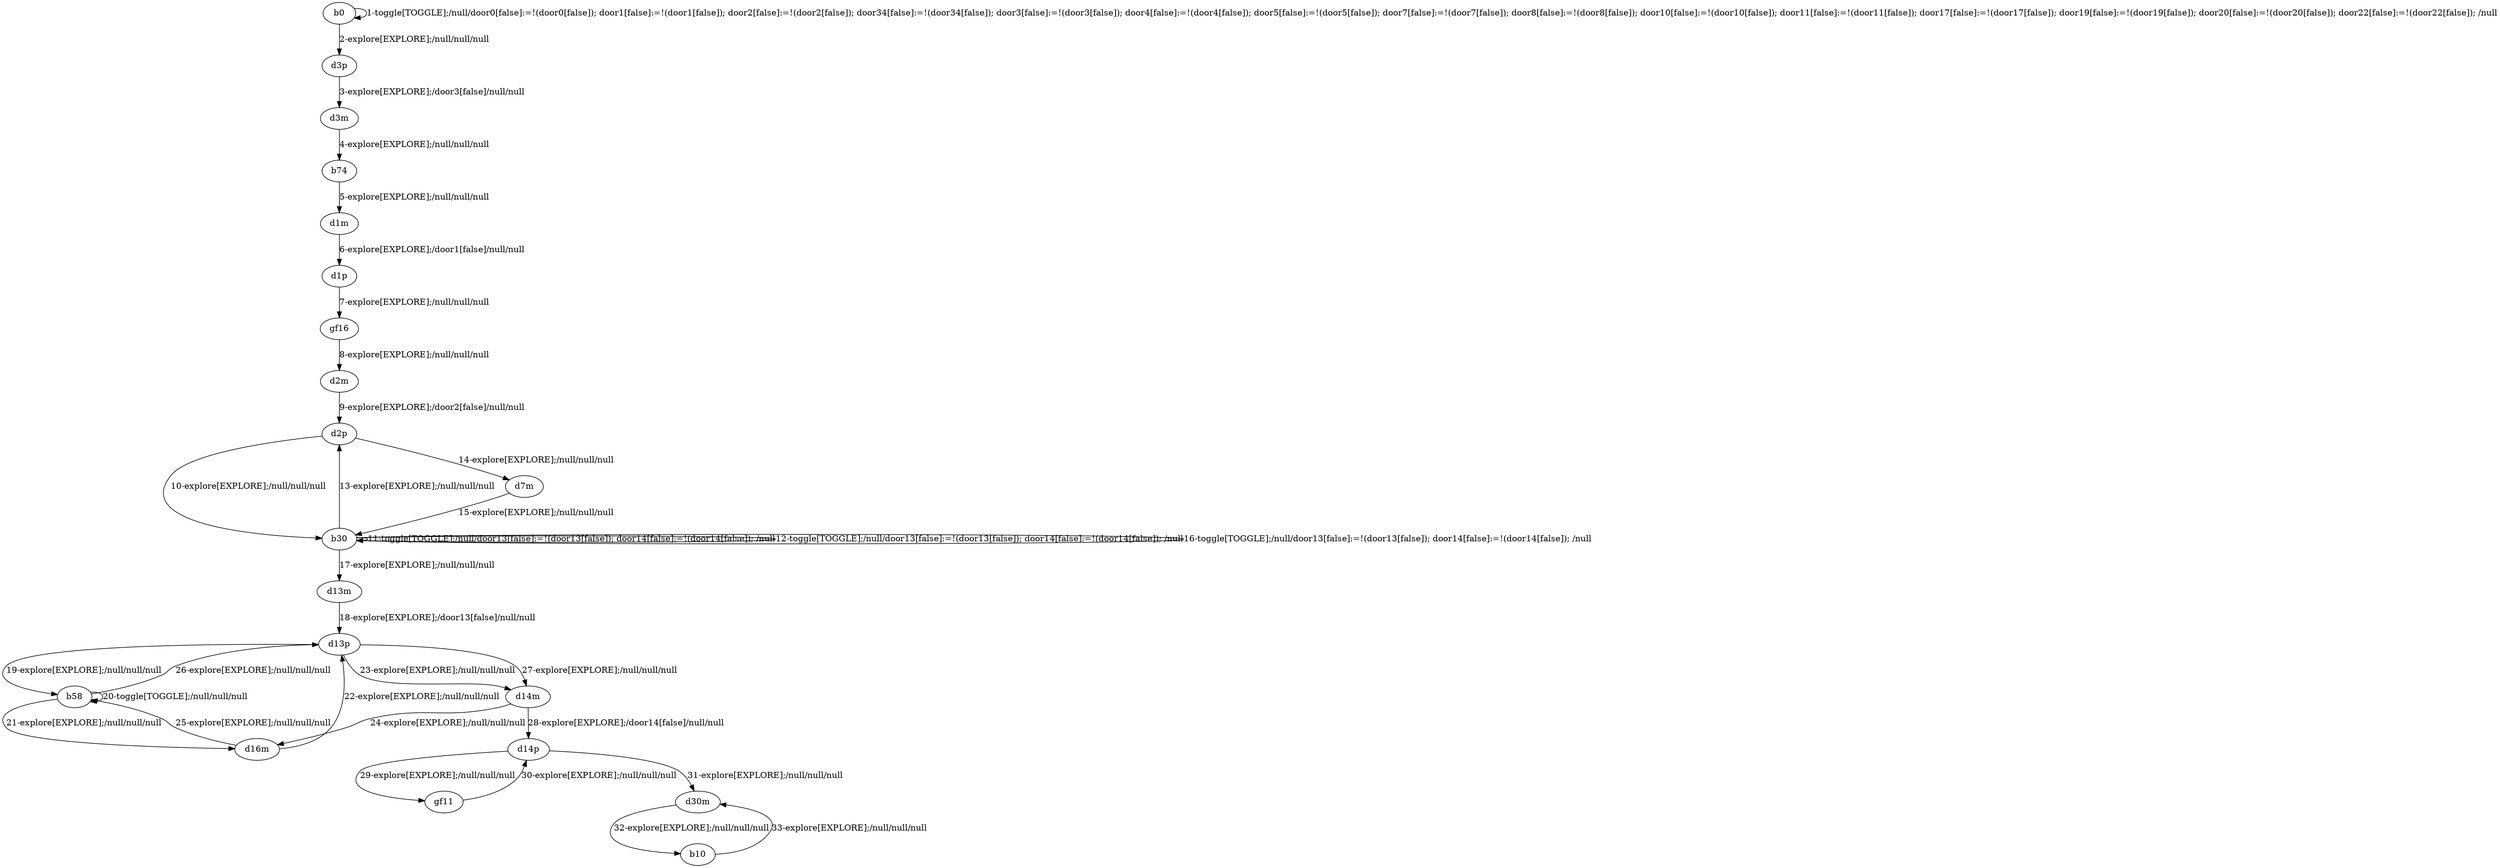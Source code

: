 # Total number of goals covered by this test: 5
# b58 --> d13p
# gf11 --> d14p
# d16m --> d13p
# d14m --> d16m
# d13p --> d14m

digraph g {
"b0" -> "b0" [label = "1-toggle[TOGGLE];/null/door0[false]:=!(door0[false]); door1[false]:=!(door1[false]); door2[false]:=!(door2[false]); door34[false]:=!(door34[false]); door3[false]:=!(door3[false]); door4[false]:=!(door4[false]); door5[false]:=!(door5[false]); door7[false]:=!(door7[false]); door8[false]:=!(door8[false]); door10[false]:=!(door10[false]); door11[false]:=!(door11[false]); door17[false]:=!(door17[false]); door19[false]:=!(door19[false]); door20[false]:=!(door20[false]); door22[false]:=!(door22[false]); /null"];
"b0" -> "d3p" [label = "2-explore[EXPLORE];/null/null/null"];
"d3p" -> "d3m" [label = "3-explore[EXPLORE];/door3[false]/null/null"];
"d3m" -> "b74" [label = "4-explore[EXPLORE];/null/null/null"];
"b74" -> "d1m" [label = "5-explore[EXPLORE];/null/null/null"];
"d1m" -> "d1p" [label = "6-explore[EXPLORE];/door1[false]/null/null"];
"d1p" -> "gf16" [label = "7-explore[EXPLORE];/null/null/null"];
"gf16" -> "d2m" [label = "8-explore[EXPLORE];/null/null/null"];
"d2m" -> "d2p" [label = "9-explore[EXPLORE];/door2[false]/null/null"];
"d2p" -> "b30" [label = "10-explore[EXPLORE];/null/null/null"];
"b30" -> "b30" [label = "11-toggle[TOGGLE];/null/door13[false]:=!(door13[false]); door14[false]:=!(door14[false]); /null"];
"b30" -> "b30" [label = "12-toggle[TOGGLE];/null/door13[false]:=!(door13[false]); door14[false]:=!(door14[false]); /null"];
"b30" -> "d2p" [label = "13-explore[EXPLORE];/null/null/null"];
"d2p" -> "d7m" [label = "14-explore[EXPLORE];/null/null/null"];
"d7m" -> "b30" [label = "15-explore[EXPLORE];/null/null/null"];
"b30" -> "b30" [label = "16-toggle[TOGGLE];/null/door13[false]:=!(door13[false]); door14[false]:=!(door14[false]); /null"];
"b30" -> "d13m" [label = "17-explore[EXPLORE];/null/null/null"];
"d13m" -> "d13p" [label = "18-explore[EXPLORE];/door13[false]/null/null"];
"d13p" -> "b58" [label = "19-explore[EXPLORE];/null/null/null"];
"b58" -> "b58" [label = "20-toggle[TOGGLE];/null/null/null"];
"b58" -> "d16m" [label = "21-explore[EXPLORE];/null/null/null"];
"d16m" -> "d13p" [label = "22-explore[EXPLORE];/null/null/null"];
"d13p" -> "d14m" [label = "23-explore[EXPLORE];/null/null/null"];
"d14m" -> "d16m" [label = "24-explore[EXPLORE];/null/null/null"];
"d16m" -> "b58" [label = "25-explore[EXPLORE];/null/null/null"];
"b58" -> "d13p" [label = "26-explore[EXPLORE];/null/null/null"];
"d13p" -> "d14m" [label = "27-explore[EXPLORE];/null/null/null"];
"d14m" -> "d14p" [label = "28-explore[EXPLORE];/door14[false]/null/null"];
"d14p" -> "gf11" [label = "29-explore[EXPLORE];/null/null/null"];
"gf11" -> "d14p" [label = "30-explore[EXPLORE];/null/null/null"];
"d14p" -> "d30m" [label = "31-explore[EXPLORE];/null/null/null"];
"d30m" -> "b10" [label = "32-explore[EXPLORE];/null/null/null"];
"b10" -> "d30m" [label = "33-explore[EXPLORE];/null/null/null"];
}